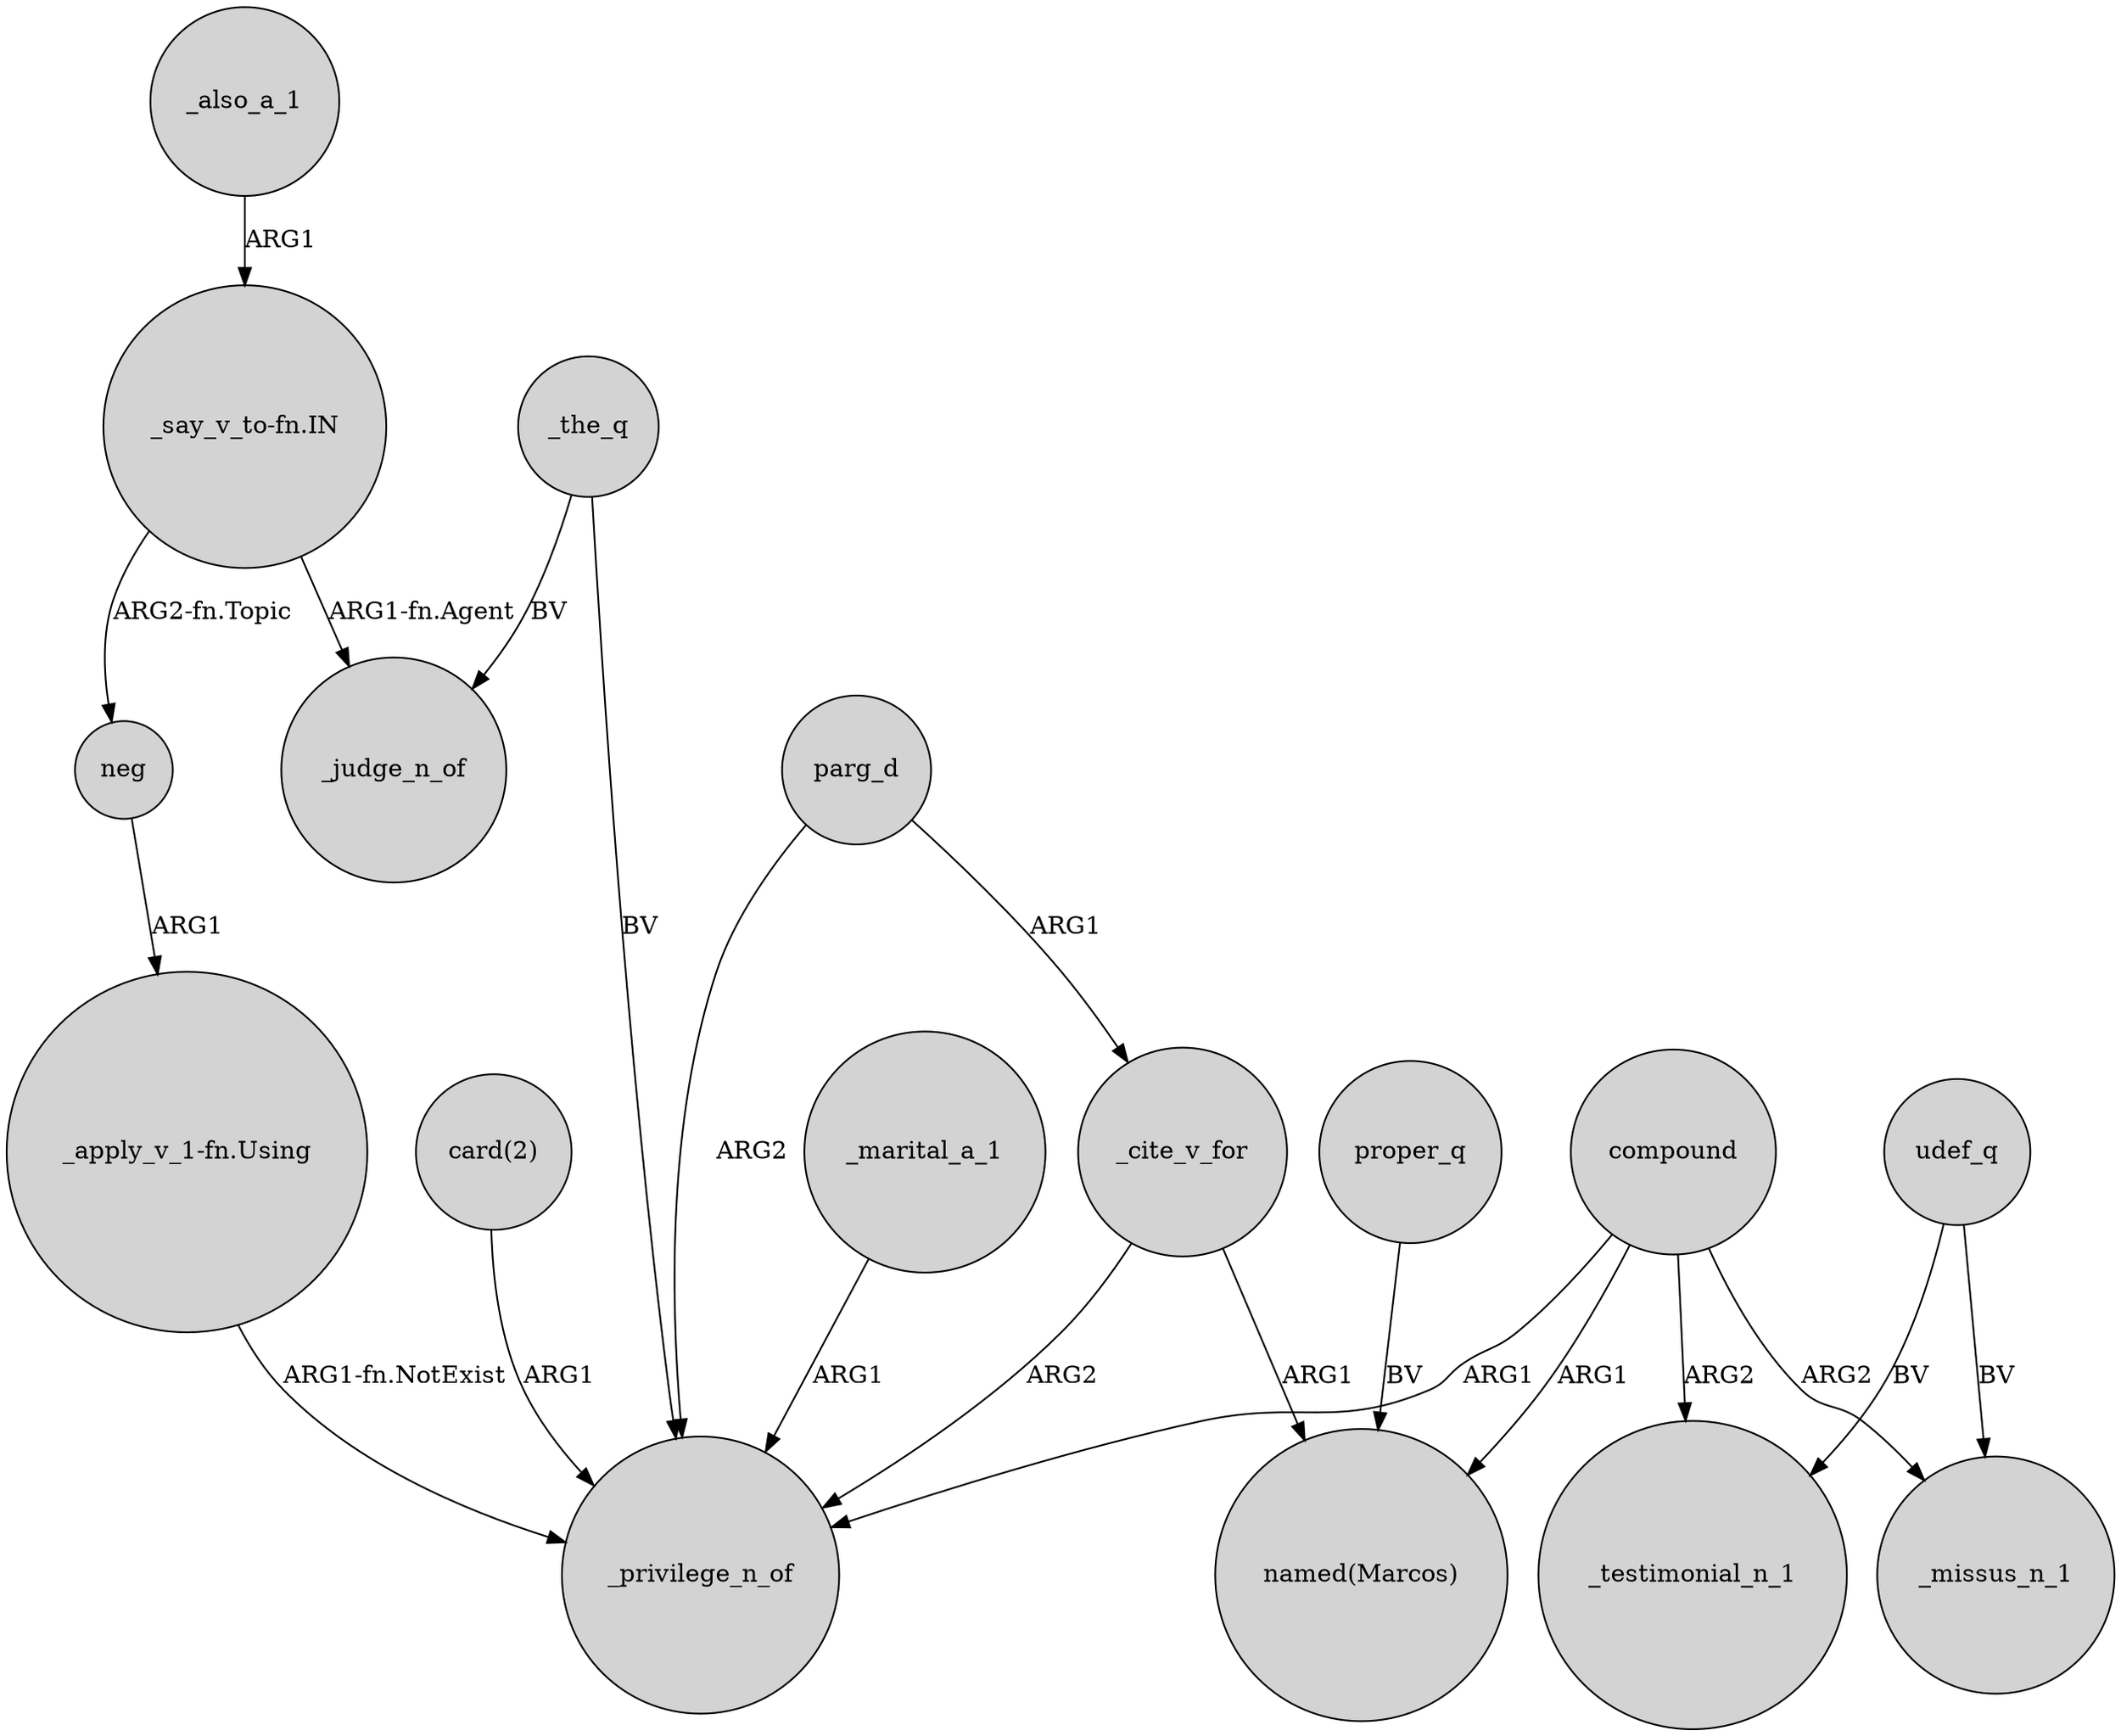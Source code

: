 digraph {
	node [shape=circle style=filled]
	_also_a_1 -> "_say_v_to-fn.IN" [label=ARG1]
	compound -> _testimonial_n_1 [label=ARG2]
	"card(2)" -> _privilege_n_of [label=ARG1]
	neg -> "_apply_v_1-fn.Using" [label=ARG1]
	_the_q -> _privilege_n_of [label=BV]
	_marital_a_1 -> _privilege_n_of [label=ARG1]
	compound -> _missus_n_1 [label=ARG2]
	_cite_v_for -> "named(Marcos)" [label=ARG1]
	compound -> _privilege_n_of [label=ARG1]
	parg_d -> _cite_v_for [label=ARG1]
	udef_q -> _missus_n_1 [label=BV]
	compound -> "named(Marcos)" [label=ARG1]
	udef_q -> _testimonial_n_1 [label=BV]
	"_say_v_to-fn.IN" -> _judge_n_of [label="ARG1-fn.Agent"]
	"_say_v_to-fn.IN" -> neg [label="ARG2-fn.Topic"]
	proper_q -> "named(Marcos)" [label=BV]
	parg_d -> _privilege_n_of [label=ARG2]
	_the_q -> _judge_n_of [label=BV]
	_cite_v_for -> _privilege_n_of [label=ARG2]
	"_apply_v_1-fn.Using" -> _privilege_n_of [label="ARG1-fn.NotExist"]
}
